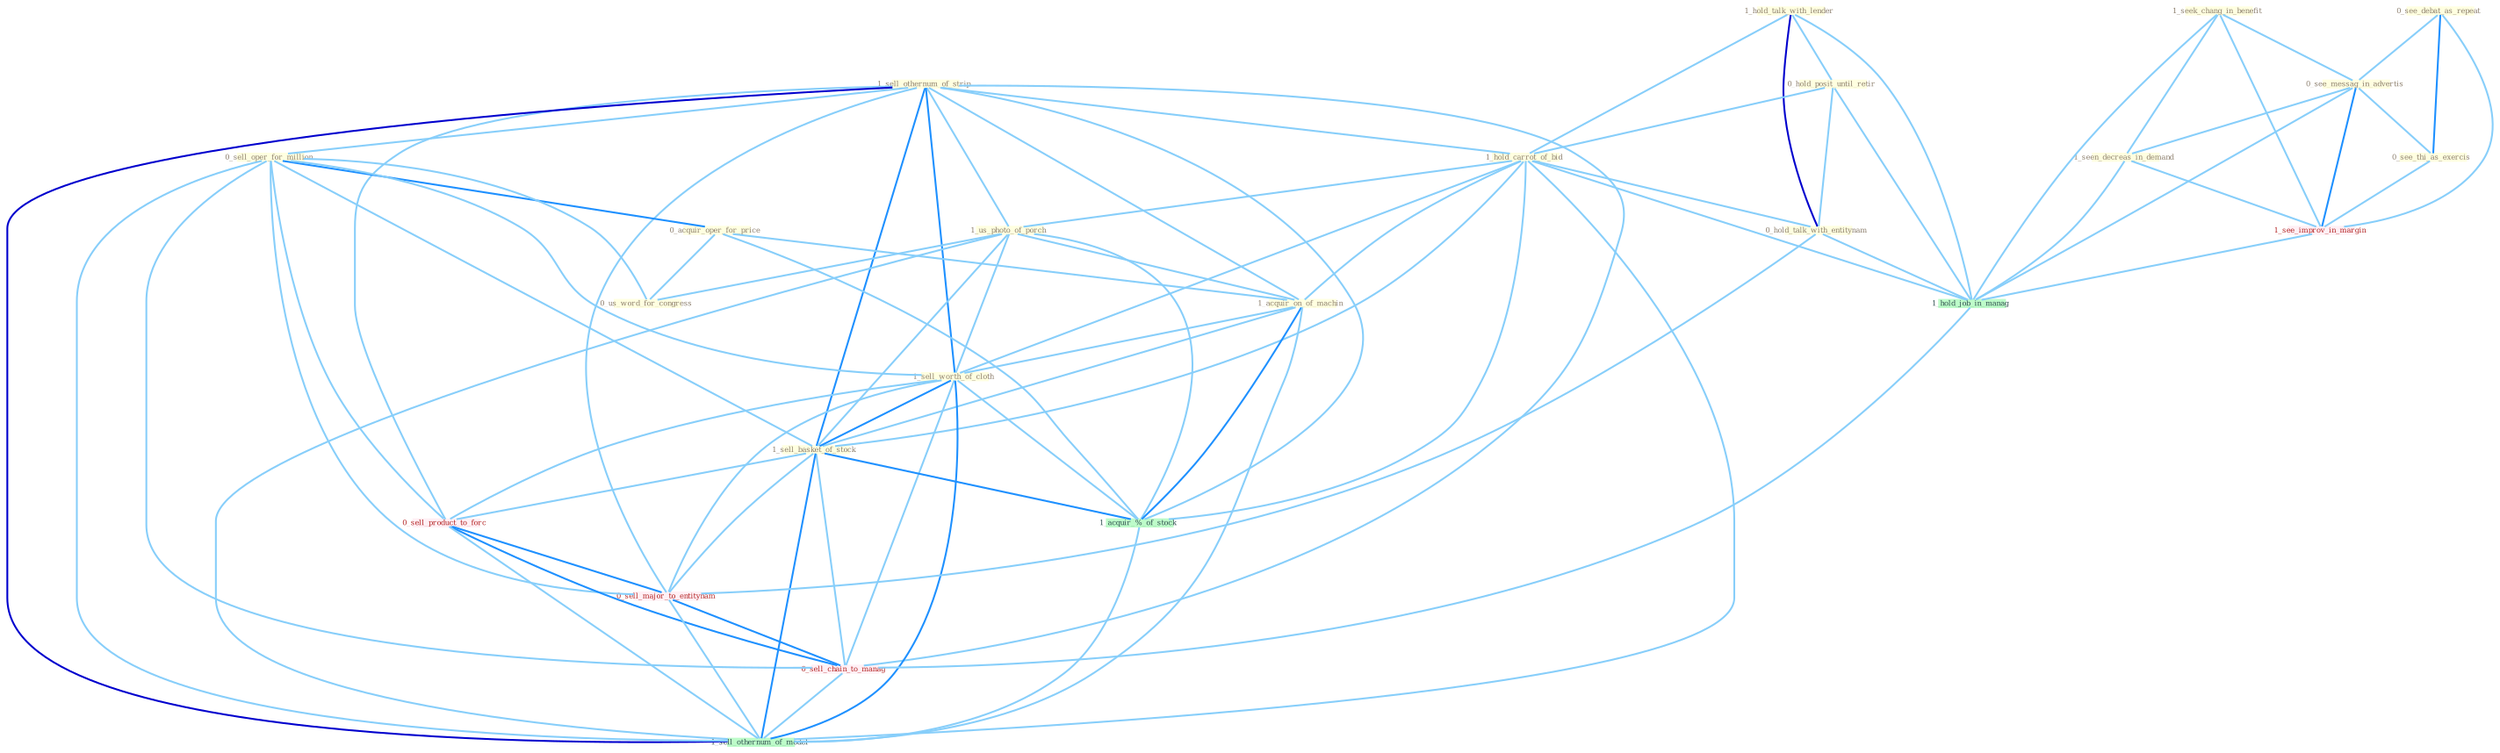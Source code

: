 Graph G{ 
    node
    [shape=polygon,style=filled,width=.5,height=.06,color="#BDFCC9",fixedsize=true,fontsize=4,
    fontcolor="#2f4f4f"];
    {node
    [color="#ffffe0", fontcolor="#8b7d6b"] "0_see_debat_as_repeat " "1_hold_talk_with_lender " "1_sell_othernum_of_strip " "0_hold_posit_until_retir " "0_sell_oper_for_million " "1_hold_carrot_of_bid " "1_seek_chang_in_benefit " "0_acquir_oper_for_price " "1_us_photo_of_porch " "0_us_word_for_congress " "1_acquir_on_of_machin " "0_see_messag_in_advertis " "1_seen_decreas_in_demand " "0_see_thi_as_exercis " "1_sell_worth_of_cloth " "1_sell_basket_of_stock " "0_hold_talk_with_entitynam "}
{node [color="#fff0f5", fontcolor="#b22222"] "1_see_improv_in_margin " "0_sell_product_to_forc " "0_sell_major_to_entitynam " "0_sell_chain_to_manag "}
edge [color="#B0E2FF"];

	"0_see_debat_as_repeat " -- "0_see_messag_in_advertis " [w="1", color="#87cefa" ];
	"0_see_debat_as_repeat " -- "0_see_thi_as_exercis " [w="2", color="#1e90ff" , len=0.8];
	"0_see_debat_as_repeat " -- "1_see_improv_in_margin " [w="1", color="#87cefa" ];
	"1_hold_talk_with_lender " -- "0_hold_posit_until_retir " [w="1", color="#87cefa" ];
	"1_hold_talk_with_lender " -- "1_hold_carrot_of_bid " [w="1", color="#87cefa" ];
	"1_hold_talk_with_lender " -- "0_hold_talk_with_entitynam " [w="3", color="#0000cd" , len=0.6];
	"1_hold_talk_with_lender " -- "1_hold_job_in_manag " [w="1", color="#87cefa" ];
	"1_sell_othernum_of_strip " -- "0_sell_oper_for_million " [w="1", color="#87cefa" ];
	"1_sell_othernum_of_strip " -- "1_hold_carrot_of_bid " [w="1", color="#87cefa" ];
	"1_sell_othernum_of_strip " -- "1_us_photo_of_porch " [w="1", color="#87cefa" ];
	"1_sell_othernum_of_strip " -- "1_acquir_on_of_machin " [w="1", color="#87cefa" ];
	"1_sell_othernum_of_strip " -- "1_sell_worth_of_cloth " [w="2", color="#1e90ff" , len=0.8];
	"1_sell_othernum_of_strip " -- "1_sell_basket_of_stock " [w="2", color="#1e90ff" , len=0.8];
	"1_sell_othernum_of_strip " -- "1_acquir_%_of_stock " [w="1", color="#87cefa" ];
	"1_sell_othernum_of_strip " -- "0_sell_product_to_forc " [w="1", color="#87cefa" ];
	"1_sell_othernum_of_strip " -- "0_sell_major_to_entitynam " [w="1", color="#87cefa" ];
	"1_sell_othernum_of_strip " -- "0_sell_chain_to_manag " [w="1", color="#87cefa" ];
	"1_sell_othernum_of_strip " -- "1_sell_othernum_of_model " [w="3", color="#0000cd" , len=0.6];
	"0_hold_posit_until_retir " -- "1_hold_carrot_of_bid " [w="1", color="#87cefa" ];
	"0_hold_posit_until_retir " -- "0_hold_talk_with_entitynam " [w="1", color="#87cefa" ];
	"0_hold_posit_until_retir " -- "1_hold_job_in_manag " [w="1", color="#87cefa" ];
	"0_sell_oper_for_million " -- "0_acquir_oper_for_price " [w="2", color="#1e90ff" , len=0.8];
	"0_sell_oper_for_million " -- "0_us_word_for_congress " [w="1", color="#87cefa" ];
	"0_sell_oper_for_million " -- "1_sell_worth_of_cloth " [w="1", color="#87cefa" ];
	"0_sell_oper_for_million " -- "1_sell_basket_of_stock " [w="1", color="#87cefa" ];
	"0_sell_oper_for_million " -- "0_sell_product_to_forc " [w="1", color="#87cefa" ];
	"0_sell_oper_for_million " -- "0_sell_major_to_entitynam " [w="1", color="#87cefa" ];
	"0_sell_oper_for_million " -- "0_sell_chain_to_manag " [w="1", color="#87cefa" ];
	"0_sell_oper_for_million " -- "1_sell_othernum_of_model " [w="1", color="#87cefa" ];
	"1_hold_carrot_of_bid " -- "1_us_photo_of_porch " [w="1", color="#87cefa" ];
	"1_hold_carrot_of_bid " -- "1_acquir_on_of_machin " [w="1", color="#87cefa" ];
	"1_hold_carrot_of_bid " -- "1_sell_worth_of_cloth " [w="1", color="#87cefa" ];
	"1_hold_carrot_of_bid " -- "1_sell_basket_of_stock " [w="1", color="#87cefa" ];
	"1_hold_carrot_of_bid " -- "0_hold_talk_with_entitynam " [w="1", color="#87cefa" ];
	"1_hold_carrot_of_bid " -- "1_acquir_%_of_stock " [w="1", color="#87cefa" ];
	"1_hold_carrot_of_bid " -- "1_hold_job_in_manag " [w="1", color="#87cefa" ];
	"1_hold_carrot_of_bid " -- "1_sell_othernum_of_model " [w="1", color="#87cefa" ];
	"1_seek_chang_in_benefit " -- "0_see_messag_in_advertis " [w="1", color="#87cefa" ];
	"1_seek_chang_in_benefit " -- "1_seen_decreas_in_demand " [w="1", color="#87cefa" ];
	"1_seek_chang_in_benefit " -- "1_see_improv_in_margin " [w="1", color="#87cefa" ];
	"1_seek_chang_in_benefit " -- "1_hold_job_in_manag " [w="1", color="#87cefa" ];
	"0_acquir_oper_for_price " -- "0_us_word_for_congress " [w="1", color="#87cefa" ];
	"0_acquir_oper_for_price " -- "1_acquir_on_of_machin " [w="1", color="#87cefa" ];
	"0_acquir_oper_for_price " -- "1_acquir_%_of_stock " [w="1", color="#87cefa" ];
	"1_us_photo_of_porch " -- "0_us_word_for_congress " [w="1", color="#87cefa" ];
	"1_us_photo_of_porch " -- "1_acquir_on_of_machin " [w="1", color="#87cefa" ];
	"1_us_photo_of_porch " -- "1_sell_worth_of_cloth " [w="1", color="#87cefa" ];
	"1_us_photo_of_porch " -- "1_sell_basket_of_stock " [w="1", color="#87cefa" ];
	"1_us_photo_of_porch " -- "1_acquir_%_of_stock " [w="1", color="#87cefa" ];
	"1_us_photo_of_porch " -- "1_sell_othernum_of_model " [w="1", color="#87cefa" ];
	"1_acquir_on_of_machin " -- "1_sell_worth_of_cloth " [w="1", color="#87cefa" ];
	"1_acquir_on_of_machin " -- "1_sell_basket_of_stock " [w="1", color="#87cefa" ];
	"1_acquir_on_of_machin " -- "1_acquir_%_of_stock " [w="2", color="#1e90ff" , len=0.8];
	"1_acquir_on_of_machin " -- "1_sell_othernum_of_model " [w="1", color="#87cefa" ];
	"0_see_messag_in_advertis " -- "1_seen_decreas_in_demand " [w="1", color="#87cefa" ];
	"0_see_messag_in_advertis " -- "0_see_thi_as_exercis " [w="1", color="#87cefa" ];
	"0_see_messag_in_advertis " -- "1_see_improv_in_margin " [w="2", color="#1e90ff" , len=0.8];
	"0_see_messag_in_advertis " -- "1_hold_job_in_manag " [w="1", color="#87cefa" ];
	"1_seen_decreas_in_demand " -- "1_see_improv_in_margin " [w="1", color="#87cefa" ];
	"1_seen_decreas_in_demand " -- "1_hold_job_in_manag " [w="1", color="#87cefa" ];
	"0_see_thi_as_exercis " -- "1_see_improv_in_margin " [w="1", color="#87cefa" ];
	"1_sell_worth_of_cloth " -- "1_sell_basket_of_stock " [w="2", color="#1e90ff" , len=0.8];
	"1_sell_worth_of_cloth " -- "1_acquir_%_of_stock " [w="1", color="#87cefa" ];
	"1_sell_worth_of_cloth " -- "0_sell_product_to_forc " [w="1", color="#87cefa" ];
	"1_sell_worth_of_cloth " -- "0_sell_major_to_entitynam " [w="1", color="#87cefa" ];
	"1_sell_worth_of_cloth " -- "0_sell_chain_to_manag " [w="1", color="#87cefa" ];
	"1_sell_worth_of_cloth " -- "1_sell_othernum_of_model " [w="2", color="#1e90ff" , len=0.8];
	"1_sell_basket_of_stock " -- "1_acquir_%_of_stock " [w="2", color="#1e90ff" , len=0.8];
	"1_sell_basket_of_stock " -- "0_sell_product_to_forc " [w="1", color="#87cefa" ];
	"1_sell_basket_of_stock " -- "0_sell_major_to_entitynam " [w="1", color="#87cefa" ];
	"1_sell_basket_of_stock " -- "0_sell_chain_to_manag " [w="1", color="#87cefa" ];
	"1_sell_basket_of_stock " -- "1_sell_othernum_of_model " [w="2", color="#1e90ff" , len=0.8];
	"0_hold_talk_with_entitynam " -- "1_hold_job_in_manag " [w="1", color="#87cefa" ];
	"0_hold_talk_with_entitynam " -- "0_sell_major_to_entitynam " [w="1", color="#87cefa" ];
	"1_see_improv_in_margin " -- "1_hold_job_in_manag " [w="1", color="#87cefa" ];
	"1_acquir_%_of_stock " -- "1_sell_othernum_of_model " [w="1", color="#87cefa" ];
	"1_hold_job_in_manag " -- "0_sell_chain_to_manag " [w="1", color="#87cefa" ];
	"0_sell_product_to_forc " -- "0_sell_major_to_entitynam " [w="2", color="#1e90ff" , len=0.8];
	"0_sell_product_to_forc " -- "0_sell_chain_to_manag " [w="2", color="#1e90ff" , len=0.8];
	"0_sell_product_to_forc " -- "1_sell_othernum_of_model " [w="1", color="#87cefa" ];
	"0_sell_major_to_entitynam " -- "0_sell_chain_to_manag " [w="2", color="#1e90ff" , len=0.8];
	"0_sell_major_to_entitynam " -- "1_sell_othernum_of_model " [w="1", color="#87cefa" ];
	"0_sell_chain_to_manag " -- "1_sell_othernum_of_model " [w="1", color="#87cefa" ];
}